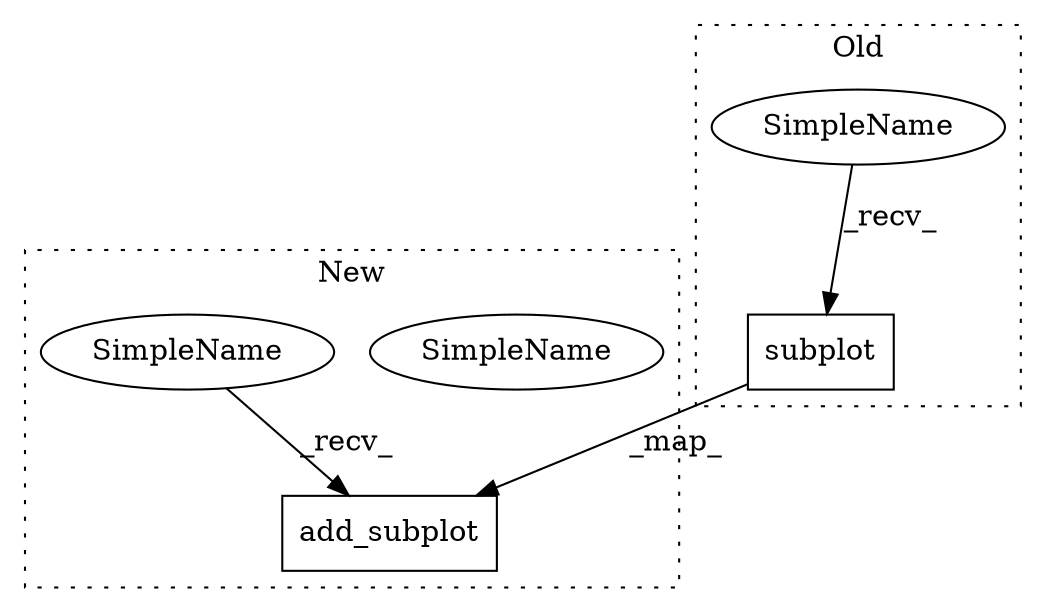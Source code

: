 digraph G {
subgraph cluster0 {
1 [label="subplot" a="32" s="3975,3988" l="8,1" shape="box"];
5 [label="SimpleName" a="42" s="3970" l="4" shape="ellipse"];
label = "Old";
style="dotted";
}
subgraph cluster1 {
2 [label="add_subplot" a="32" s="4039,4056" l="12,1" shape="box"];
3 [label="SimpleName" a="42" s="2877" l="4" shape="ellipse"];
4 [label="SimpleName" a="42" s="4037" l="1" shape="ellipse"];
label = "New";
style="dotted";
}
1 -> 2 [label="_map_"];
4 -> 2 [label="_recv_"];
5 -> 1 [label="_recv_"];
}